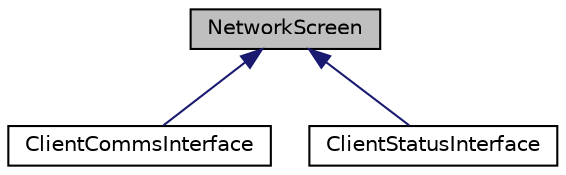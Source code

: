 digraph "NetworkScreen"
{
 // LATEX_PDF_SIZE
  edge [fontname="Helvetica",fontsize="10",labelfontname="Helvetica",labelfontsize="10"];
  node [fontname="Helvetica",fontsize="10",shape=record];
  Node1 [label="NetworkScreen",height=0.2,width=0.4,color="black", fillcolor="grey75", style="filled", fontcolor="black",tooltip=" "];
  Node1 -> Node2 [dir="back",color="midnightblue",fontsize="10",style="solid"];
  Node2 [label="ClientCommsInterface",height=0.2,width=0.4,color="black", fillcolor="white", style="filled",URL="$classClientCommsInterface.html",tooltip=" "];
  Node1 -> Node3 [dir="back",color="midnightblue",fontsize="10",style="solid"];
  Node3 [label="ClientStatusInterface",height=0.2,width=0.4,color="black", fillcolor="white", style="filled",URL="$classClientStatusInterface.html",tooltip=" "];
}
